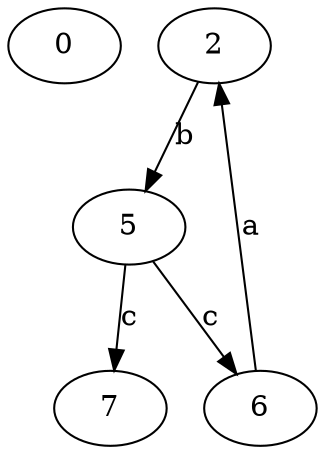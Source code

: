 strict digraph  {
0;
2;
5;
6;
7;
2 -> 5  [label=b];
5 -> 6  [label=c];
5 -> 7  [label=c];
6 -> 2  [label=a];
}
